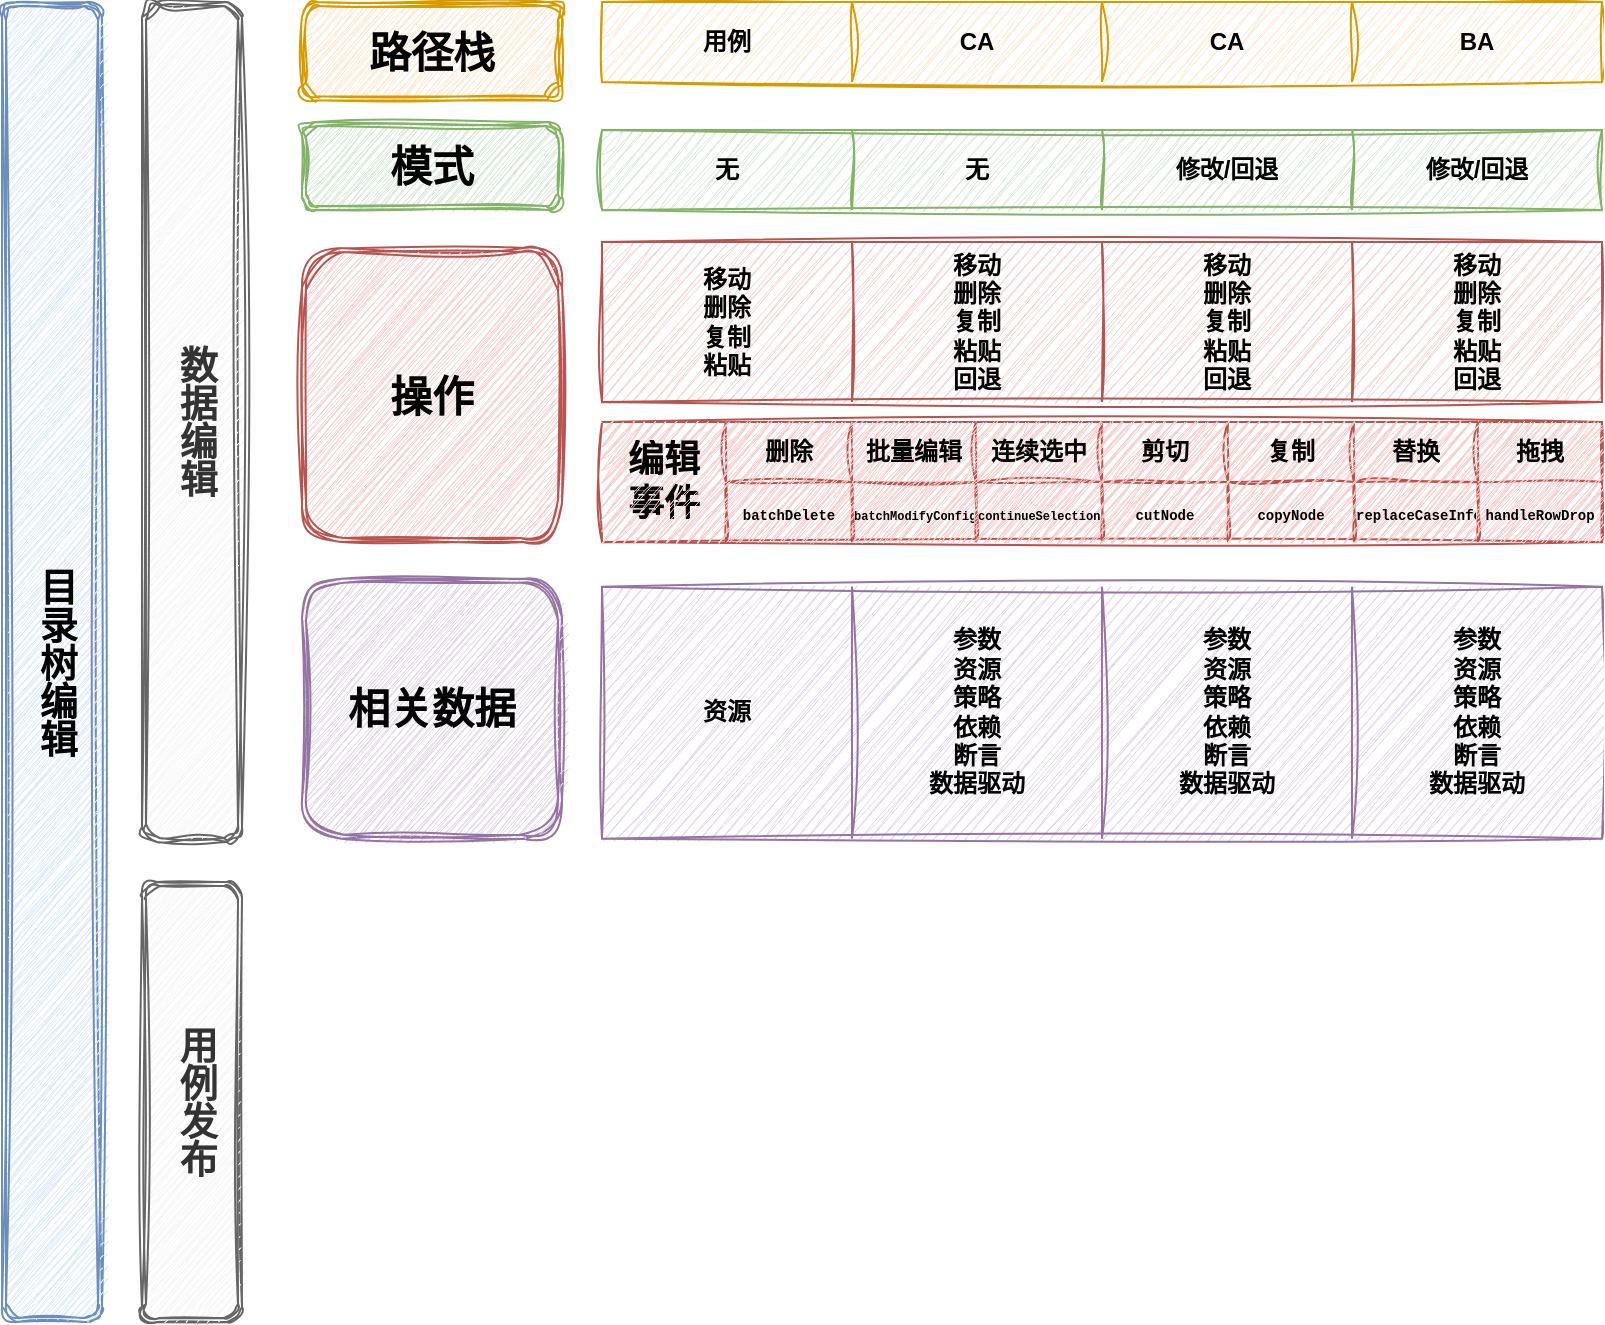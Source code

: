 <mxfile version="24.7.12">
  <diagram name="第 1 页" id="2jIvbOTID2RGHfevsf0Z">
    <mxGraphModel dx="1194" dy="716" grid="1" gridSize="10" guides="1" tooltips="1" connect="1" arrows="1" fold="1" page="1" pageScale="1" pageWidth="1169" pageHeight="1654" math="0" shadow="0">
      <root>
        <mxCell id="0" />
        <mxCell id="1" parent="0" />
        <mxCell id="aJzNuYuJcPRWzjmUSJ6a-50" value="&lt;div style=&quot;&quot;&gt;&lt;span style=&quot;font-family: Verdana; background-color: initial;&quot;&gt;&lt;font style=&quot;font-size: 19px;&quot;&gt;&lt;b&gt;目录树编辑&lt;/b&gt;&lt;/font&gt;&lt;/span&gt;&lt;br&gt;&lt;/div&gt;" style="shape=ext;double=1;rounded=1;whiteSpace=wrap;html=1;align=center;verticalAlign=middle;fontFamily=Helvetica;fontSize=12;sketch=1;curveFitting=1;jiggle=2;fillColor=#dae8fc;strokeColor=#6c8ebf;horizontal=1;textDirection=vertical-lr;" parent="1" vertex="1">
          <mxGeometry x="140" y="130" width="50" height="660" as="geometry" />
        </mxCell>
        <mxCell id="kaHUVRl_LLqGkyTW9aTp-2" value="&lt;font face=&quot;Verdana&quot;&gt;&lt;span style=&quot;font-size: 19px;&quot;&gt;&lt;b&gt;数据编辑&lt;/b&gt;&lt;/span&gt;&lt;/font&gt;" style="shape=ext;double=1;rounded=1;whiteSpace=wrap;html=1;align=center;verticalAlign=middle;fontFamily=Helvetica;fontSize=12;sketch=1;curveFitting=1;jiggle=2;fillColor=#f5f5f5;strokeColor=#666666;horizontal=1;textDirection=vertical-lr;fontColor=#333333;" vertex="1" parent="1">
          <mxGeometry x="210" y="130" width="50" height="420" as="geometry" />
        </mxCell>
        <mxCell id="kaHUVRl_LLqGkyTW9aTp-3" value="&lt;font face=&quot;Verdana&quot;&gt;&lt;span style=&quot;font-size: 19px;&quot;&gt;&lt;b&gt;用例发布&lt;/b&gt;&lt;/span&gt;&lt;/font&gt;" style="shape=ext;double=1;rounded=1;whiteSpace=wrap;html=1;align=center;verticalAlign=middle;fontFamily=Helvetica;fontSize=12;sketch=1;curveFitting=1;jiggle=2;fillColor=#f5f5f5;strokeColor=#666666;horizontal=1;textDirection=vertical-lr;fontColor=#333333;" vertex="1" parent="1">
          <mxGeometry x="210" y="570" width="50" height="220" as="geometry" />
        </mxCell>
        <mxCell id="aJzNuYuJcPRWzjmUSJ6a-13" value="" style="shape=table;startSize=0;container=1;collapsible=0;childLayout=tableLayout;fillColor=#ffe6cc;strokeColor=#d79b00;sketch=1;curveFitting=1;jiggle=2;fontStyle=1" parent="1" vertex="1">
          <mxGeometry x="440" y="130" width="500" height="40" as="geometry" />
        </mxCell>
        <mxCell id="aJzNuYuJcPRWzjmUSJ6a-14" value="" style="shape=tableRow;horizontal=0;startSize=0;swimlaneHead=0;swimlaneBody=0;strokeColor=inherit;top=0;left=0;bottom=0;right=0;collapsible=0;dropTarget=0;fillColor=none;points=[[0,0.5],[1,0.5]];portConstraint=eastwest;fontStyle=1" parent="aJzNuYuJcPRWzjmUSJ6a-13" vertex="1">
          <mxGeometry width="500" height="40" as="geometry" />
        </mxCell>
        <mxCell id="aJzNuYuJcPRWzjmUSJ6a-15" value="用例" style="shape=partialRectangle;html=1;whiteSpace=wrap;connectable=0;strokeColor=inherit;overflow=hidden;fillColor=none;top=0;left=0;bottom=0;right=0;pointerEvents=1;fontStyle=1" parent="aJzNuYuJcPRWzjmUSJ6a-14" vertex="1">
          <mxGeometry width="125" height="40" as="geometry">
            <mxRectangle width="125" height="40" as="alternateBounds" />
          </mxGeometry>
        </mxCell>
        <mxCell id="aJzNuYuJcPRWzjmUSJ6a-16" value="CA" style="shape=partialRectangle;html=1;whiteSpace=wrap;connectable=0;strokeColor=inherit;overflow=hidden;fillColor=none;top=0;left=0;bottom=0;right=0;pointerEvents=1;fontStyle=1" parent="aJzNuYuJcPRWzjmUSJ6a-14" vertex="1">
          <mxGeometry x="125" width="125" height="40" as="geometry">
            <mxRectangle width="125" height="40" as="alternateBounds" />
          </mxGeometry>
        </mxCell>
        <mxCell id="aJzNuYuJcPRWzjmUSJ6a-17" value="CA" style="shape=partialRectangle;html=1;whiteSpace=wrap;connectable=0;strokeColor=inherit;overflow=hidden;fillColor=none;top=0;left=0;bottom=0;right=0;pointerEvents=1;fontStyle=1" parent="aJzNuYuJcPRWzjmUSJ6a-14" vertex="1">
          <mxGeometry x="250" width="125" height="40" as="geometry">
            <mxRectangle width="125" height="40" as="alternateBounds" />
          </mxGeometry>
        </mxCell>
        <mxCell id="aJzNuYuJcPRWzjmUSJ6a-18" value="BA" style="shape=partialRectangle;html=1;whiteSpace=wrap;connectable=0;strokeColor=inherit;overflow=hidden;fillColor=none;top=0;left=0;bottom=0;right=0;pointerEvents=1;fontStyle=1" parent="aJzNuYuJcPRWzjmUSJ6a-14" vertex="1">
          <mxGeometry x="375" width="125" height="40" as="geometry">
            <mxRectangle width="125" height="40" as="alternateBounds" />
          </mxGeometry>
        </mxCell>
        <mxCell id="aJzNuYuJcPRWzjmUSJ6a-25" value="" style="shape=table;startSize=0;container=1;collapsible=0;childLayout=tableLayout;fillColor=#f8cecc;strokeColor=#b85450;sketch=1;curveFitting=1;jiggle=2;fontStyle=1" parent="1" vertex="1">
          <mxGeometry x="440" y="250" width="500" height="80" as="geometry" />
        </mxCell>
        <mxCell id="aJzNuYuJcPRWzjmUSJ6a-26" value="" style="shape=tableRow;horizontal=0;startSize=0;swimlaneHead=0;swimlaneBody=0;strokeColor=inherit;top=0;left=0;bottom=0;right=0;collapsible=0;dropTarget=0;fillColor=none;points=[[0,0.5],[1,0.5]];portConstraint=eastwest;fontStyle=1" parent="aJzNuYuJcPRWzjmUSJ6a-25" vertex="1">
          <mxGeometry width="500" height="80" as="geometry" />
        </mxCell>
        <mxCell id="aJzNuYuJcPRWzjmUSJ6a-27" value="移动&lt;div&gt;删除&lt;/div&gt;&lt;div&gt;复制&lt;/div&gt;&lt;div&gt;粘贴&lt;/div&gt;" style="shape=partialRectangle;html=1;whiteSpace=wrap;connectable=0;strokeColor=inherit;overflow=hidden;fillColor=none;top=0;left=0;bottom=0;right=0;pointerEvents=1;fontStyle=1" parent="aJzNuYuJcPRWzjmUSJ6a-26" vertex="1">
          <mxGeometry width="125" height="80" as="geometry">
            <mxRectangle width="125" height="80" as="alternateBounds" />
          </mxGeometry>
        </mxCell>
        <mxCell id="aJzNuYuJcPRWzjmUSJ6a-28" value="移动&lt;div&gt;删除&lt;/div&gt;&lt;div&gt;复制&lt;/div&gt;&lt;div&gt;粘贴&lt;/div&gt;&lt;div&gt;回退&lt;/div&gt;" style="shape=partialRectangle;html=1;whiteSpace=wrap;connectable=0;strokeColor=inherit;overflow=hidden;fillColor=none;top=0;left=0;bottom=0;right=0;pointerEvents=1;fontStyle=1" parent="aJzNuYuJcPRWzjmUSJ6a-26" vertex="1">
          <mxGeometry x="125" width="125" height="80" as="geometry">
            <mxRectangle width="125" height="80" as="alternateBounds" />
          </mxGeometry>
        </mxCell>
        <mxCell id="aJzNuYuJcPRWzjmUSJ6a-29" value="移动&lt;div&gt;删除&lt;/div&gt;&lt;div&gt;复制&lt;/div&gt;&lt;div&gt;粘贴&lt;/div&gt;&lt;div&gt;回退&lt;/div&gt;" style="shape=partialRectangle;html=1;whiteSpace=wrap;connectable=0;strokeColor=inherit;overflow=hidden;fillColor=none;top=0;left=0;bottom=0;right=0;pointerEvents=1;fontStyle=1" parent="aJzNuYuJcPRWzjmUSJ6a-26" vertex="1">
          <mxGeometry x="250" width="125" height="80" as="geometry">
            <mxRectangle width="125" height="80" as="alternateBounds" />
          </mxGeometry>
        </mxCell>
        <mxCell id="aJzNuYuJcPRWzjmUSJ6a-30" value="移动&lt;div&gt;删除&lt;/div&gt;&lt;div&gt;复制&lt;/div&gt;&lt;div&gt;粘贴&lt;/div&gt;&lt;div&gt;回退&lt;/div&gt;" style="shape=partialRectangle;html=1;whiteSpace=wrap;connectable=0;strokeColor=inherit;overflow=hidden;fillColor=none;top=0;left=0;bottom=0;right=0;pointerEvents=1;fontStyle=1" parent="aJzNuYuJcPRWzjmUSJ6a-26" vertex="1">
          <mxGeometry x="375" width="125" height="80" as="geometry">
            <mxRectangle width="125" height="80" as="alternateBounds" />
          </mxGeometry>
        </mxCell>
        <mxCell id="aJzNuYuJcPRWzjmUSJ6a-31" value="" style="shape=table;startSize=0;container=1;collapsible=0;childLayout=tableLayout;fillColor=#d5e8d4;strokeColor=#82b366;sketch=1;curveFitting=1;jiggle=2;fontStyle=1" parent="1" vertex="1">
          <mxGeometry x="440" y="194.0" width="500" height="40" as="geometry" />
        </mxCell>
        <mxCell id="aJzNuYuJcPRWzjmUSJ6a-32" value="" style="shape=tableRow;horizontal=0;startSize=0;swimlaneHead=0;swimlaneBody=0;strokeColor=inherit;top=0;left=0;bottom=0;right=0;collapsible=0;dropTarget=0;fillColor=none;points=[[0,0.5],[1,0.5]];portConstraint=eastwest;fontStyle=1" parent="aJzNuYuJcPRWzjmUSJ6a-31" vertex="1">
          <mxGeometry width="500" height="40" as="geometry" />
        </mxCell>
        <mxCell id="aJzNuYuJcPRWzjmUSJ6a-33" value="无" style="shape=partialRectangle;html=1;whiteSpace=wrap;connectable=0;strokeColor=inherit;overflow=hidden;fillColor=none;top=0;left=0;bottom=0;right=0;pointerEvents=1;fontStyle=1" parent="aJzNuYuJcPRWzjmUSJ6a-32" vertex="1">
          <mxGeometry width="125" height="40" as="geometry">
            <mxRectangle width="125" height="40" as="alternateBounds" />
          </mxGeometry>
        </mxCell>
        <mxCell id="aJzNuYuJcPRWzjmUSJ6a-34" value="无" style="shape=partialRectangle;html=1;whiteSpace=wrap;connectable=0;strokeColor=inherit;overflow=hidden;fillColor=none;top=0;left=0;bottom=0;right=0;pointerEvents=1;fontStyle=1" parent="aJzNuYuJcPRWzjmUSJ6a-32" vertex="1">
          <mxGeometry x="125" width="125" height="40" as="geometry">
            <mxRectangle width="125" height="40" as="alternateBounds" />
          </mxGeometry>
        </mxCell>
        <mxCell id="aJzNuYuJcPRWzjmUSJ6a-35" value="修改/回退" style="shape=partialRectangle;html=1;whiteSpace=wrap;connectable=0;strokeColor=inherit;overflow=hidden;fillColor=none;top=0;left=0;bottom=0;right=0;pointerEvents=1;fontStyle=1" parent="aJzNuYuJcPRWzjmUSJ6a-32" vertex="1">
          <mxGeometry x="250" width="125" height="40" as="geometry">
            <mxRectangle width="125" height="40" as="alternateBounds" />
          </mxGeometry>
        </mxCell>
        <mxCell id="aJzNuYuJcPRWzjmUSJ6a-36" value="修改/回退" style="shape=partialRectangle;html=1;whiteSpace=wrap;connectable=0;strokeColor=inherit;overflow=hidden;fillColor=none;top=0;left=0;bottom=0;right=0;pointerEvents=1;fontStyle=1" parent="aJzNuYuJcPRWzjmUSJ6a-32" vertex="1">
          <mxGeometry x="375" width="125" height="40" as="geometry">
            <mxRectangle width="125" height="40" as="alternateBounds" />
          </mxGeometry>
        </mxCell>
        <mxCell id="aJzNuYuJcPRWzjmUSJ6a-39" value="" style="shape=table;startSize=0;container=1;collapsible=0;childLayout=tableLayout;fillColor=#e1d5e7;strokeColor=#9673a6;sketch=1;curveFitting=1;jiggle=2;fontStyle=1" parent="1" vertex="1">
          <mxGeometry x="440" y="422.34" width="500" height="126" as="geometry" />
        </mxCell>
        <mxCell id="aJzNuYuJcPRWzjmUSJ6a-40" value="" style="shape=tableRow;horizontal=0;startSize=0;swimlaneHead=0;swimlaneBody=0;strokeColor=inherit;top=0;left=0;bottom=0;right=0;collapsible=0;dropTarget=0;fillColor=none;points=[[0,0.5],[1,0.5]];portConstraint=eastwest;fontStyle=1" parent="aJzNuYuJcPRWzjmUSJ6a-39" vertex="1">
          <mxGeometry width="500" height="126" as="geometry" />
        </mxCell>
        <mxCell id="aJzNuYuJcPRWzjmUSJ6a-41" value="资源" style="shape=partialRectangle;html=1;whiteSpace=wrap;connectable=0;strokeColor=inherit;overflow=hidden;fillColor=none;top=0;left=0;bottom=0;right=0;pointerEvents=1;fontStyle=1" parent="aJzNuYuJcPRWzjmUSJ6a-40" vertex="1">
          <mxGeometry width="125" height="126" as="geometry">
            <mxRectangle width="125" height="126" as="alternateBounds" />
          </mxGeometry>
        </mxCell>
        <mxCell id="aJzNuYuJcPRWzjmUSJ6a-42" value="&lt;div&gt;参数&lt;/div&gt;资源&lt;div&gt;策略&lt;/div&gt;&lt;div&gt;依赖&lt;/div&gt;&lt;div&gt;断言&lt;/div&gt;&lt;div&gt;数据驱动&lt;/div&gt;" style="shape=partialRectangle;html=1;whiteSpace=wrap;connectable=0;strokeColor=inherit;overflow=hidden;fillColor=none;top=0;left=0;bottom=0;right=0;pointerEvents=1;fontStyle=1" parent="aJzNuYuJcPRWzjmUSJ6a-40" vertex="1">
          <mxGeometry x="125" width="125" height="126" as="geometry">
            <mxRectangle width="125" height="126" as="alternateBounds" />
          </mxGeometry>
        </mxCell>
        <mxCell id="aJzNuYuJcPRWzjmUSJ6a-43" value="&lt;div&gt;参数&lt;/div&gt;资源&lt;div&gt;策略&lt;/div&gt;&lt;div&gt;依赖&lt;/div&gt;&lt;div&gt;断言&lt;/div&gt;&lt;div&gt;数据驱动&lt;/div&gt;" style="shape=partialRectangle;html=1;whiteSpace=wrap;connectable=0;strokeColor=inherit;overflow=hidden;fillColor=none;top=0;left=0;bottom=0;right=0;pointerEvents=1;fontStyle=1" parent="aJzNuYuJcPRWzjmUSJ6a-40" vertex="1">
          <mxGeometry x="250" width="125" height="126" as="geometry">
            <mxRectangle width="125" height="126" as="alternateBounds" />
          </mxGeometry>
        </mxCell>
        <mxCell id="aJzNuYuJcPRWzjmUSJ6a-44" value="&lt;div&gt;参数&lt;/div&gt;资源&lt;div&gt;策略&lt;/div&gt;&lt;div&gt;依赖&lt;/div&gt;&lt;div&gt;断言&lt;/div&gt;&lt;div&gt;数据驱动&lt;/div&gt;" style="shape=partialRectangle;html=1;whiteSpace=wrap;connectable=0;strokeColor=inherit;overflow=hidden;fillColor=none;top=0;left=0;bottom=0;right=0;pointerEvents=1;fontStyle=1" parent="aJzNuYuJcPRWzjmUSJ6a-40" vertex="1">
          <mxGeometry x="375" width="125" height="126" as="geometry">
            <mxRectangle width="125" height="126" as="alternateBounds" />
          </mxGeometry>
        </mxCell>
        <mxCell id="aJzNuYuJcPRWzjmUSJ6a-46" value="&lt;span style=&quot;font-size: 21px; font-weight: 700; text-wrap: nowrap;&quot;&gt;路径栈&lt;/span&gt;" style="shape=ext;double=1;rounded=1;whiteSpace=wrap;html=1;strokeColor=#d79b00;align=center;verticalAlign=middle;fontFamily=Helvetica;fontSize=12;fontColor=default;fillColor=#ffe6cc;sketch=1;curveFitting=1;jiggle=2;" parent="1" vertex="1">
          <mxGeometry x="290" y="130.0" width="130" height="49.16" as="geometry" />
        </mxCell>
        <mxCell id="aJzNuYuJcPRWzjmUSJ6a-47" value="&lt;span style=&quot;font-size: 21px; text-wrap: nowrap;&quot;&gt;&lt;b&gt;操作&lt;/b&gt;&lt;/span&gt;" style="shape=ext;double=1;rounded=1;whiteSpace=wrap;html=1;strokeColor=#b85450;align=center;verticalAlign=middle;fontFamily=Helvetica;fontSize=12;fillColor=#f8cecc;sketch=1;curveFitting=1;jiggle=2;" parent="1" vertex="1">
          <mxGeometry x="290" y="253" width="130" height="147" as="geometry" />
        </mxCell>
        <mxCell id="aJzNuYuJcPRWzjmUSJ6a-48" value="&lt;span style=&quot;font-size: 21px; font-weight: 700; text-wrap: nowrap;&quot;&gt;模式&lt;/span&gt;" style="shape=ext;double=1;rounded=1;whiteSpace=wrap;html=1;strokeColor=#82b366;align=center;verticalAlign=middle;fontFamily=Helvetica;fontSize=12;fillColor=#d5e8d4;sketch=1;curveFitting=1;jiggle=2;" parent="1" vertex="1">
          <mxGeometry x="290" y="190.0" width="130" height="44" as="geometry" />
        </mxCell>
        <mxCell id="aJzNuYuJcPRWzjmUSJ6a-49" value="&lt;span style=&quot;font-size: 21px; font-weight: 700; text-wrap: nowrap;&quot;&gt;相关数据&lt;/span&gt;" style="shape=ext;double=1;rounded=1;whiteSpace=wrap;html=1;strokeColor=#9673a6;align=center;verticalAlign=middle;fontFamily=Helvetica;fontSize=12;fillColor=#e1d5e7;sketch=1;curveFitting=1;jiggle=2;" parent="1" vertex="1">
          <mxGeometry x="290" y="418.34" width="130" height="130" as="geometry" />
        </mxCell>
        <mxCell id="kaHUVRl_LLqGkyTW9aTp-51" value="" style="shape=table;startSize=0;container=1;collapsible=0;childLayout=tableLayout;sketch=1;curveFitting=1;jiggle=2;fillColor=#f8cecc;strokeColor=#b85450;" vertex="1" parent="1">
          <mxGeometry x="440" y="340" width="500" height="60" as="geometry" />
        </mxCell>
        <mxCell id="kaHUVRl_LLqGkyTW9aTp-52" value="" style="shape=tableRow;horizontal=0;startSize=0;swimlaneHead=0;swimlaneBody=0;strokeColor=#b85450;top=0;left=0;bottom=0;right=0;collapsible=0;dropTarget=0;fillColor=#f8cecc;points=[[0,0.5],[1,0.5]];portConstraint=eastwest;sketch=1;curveFitting=1;jiggle=2;" vertex="1" parent="kaHUVRl_LLqGkyTW9aTp-51">
          <mxGeometry width="500" height="30" as="geometry" />
        </mxCell>
        <mxCell id="kaHUVRl_LLqGkyTW9aTp-53" value="&lt;font style=&quot;font-size: 18px;&quot;&gt;&lt;b&gt;编辑&lt;/b&gt;&lt;/font&gt;&lt;div style=&quot;font-size: 18px;&quot;&gt;&lt;font style=&quot;font-size: 18px;&quot;&gt;&lt;b&gt;事件&lt;/b&gt;&lt;/font&gt;&lt;/div&gt;" style="shape=partialRectangle;html=1;whiteSpace=wrap;connectable=0;strokeColor=#b85450;overflow=hidden;fillColor=#f8cecc;top=0;left=0;bottom=0;right=0;pointerEvents=1;sketch=1;curveFitting=1;jiggle=2;rowspan=2;colspan=1;" vertex="1" parent="kaHUVRl_LLqGkyTW9aTp-52">
          <mxGeometry width="62" height="60" as="geometry">
            <mxRectangle width="62" height="30" as="alternateBounds" />
          </mxGeometry>
        </mxCell>
        <mxCell id="kaHUVRl_LLqGkyTW9aTp-54" value="&lt;b&gt;删除&lt;/b&gt;" style="shape=partialRectangle;html=1;whiteSpace=wrap;connectable=0;strokeColor=#b85450;overflow=hidden;fillColor=#f8cecc;top=0;left=0;bottom=0;right=0;pointerEvents=1;sketch=1;curveFitting=1;jiggle=2;" vertex="1" parent="kaHUVRl_LLqGkyTW9aTp-52">
          <mxGeometry x="62" width="63" height="30" as="geometry">
            <mxRectangle width="63" height="30" as="alternateBounds" />
          </mxGeometry>
        </mxCell>
        <mxCell id="kaHUVRl_LLqGkyTW9aTp-55" value="&lt;b&gt;批量编辑&lt;/b&gt;" style="shape=partialRectangle;html=1;whiteSpace=wrap;connectable=0;strokeColor=#b85450;overflow=hidden;fillColor=#f8cecc;top=0;left=0;bottom=0;right=0;pointerEvents=1;sketch=1;curveFitting=1;jiggle=2;" vertex="1" parent="kaHUVRl_LLqGkyTW9aTp-52">
          <mxGeometry x="125" width="62" height="30" as="geometry">
            <mxRectangle width="62" height="30" as="alternateBounds" />
          </mxGeometry>
        </mxCell>
        <mxCell id="kaHUVRl_LLqGkyTW9aTp-56" value="&lt;span style=&quot;font-weight: 700;&quot;&gt;连续选中&lt;/span&gt;" style="shape=partialRectangle;html=1;whiteSpace=wrap;connectable=0;strokeColor=#b85450;overflow=hidden;fillColor=#f8cecc;top=0;left=0;bottom=0;right=0;pointerEvents=1;sketch=1;curveFitting=1;jiggle=2;" vertex="1" parent="kaHUVRl_LLqGkyTW9aTp-52">
          <mxGeometry x="187" width="63" height="30" as="geometry">
            <mxRectangle width="63" height="30" as="alternateBounds" />
          </mxGeometry>
        </mxCell>
        <mxCell id="kaHUVRl_LLqGkyTW9aTp-57" value="&lt;span style=&quot;font-weight: 700;&quot;&gt;剪切&lt;/span&gt;" style="shape=partialRectangle;html=1;whiteSpace=wrap;connectable=0;strokeColor=#b85450;overflow=hidden;fillColor=#f8cecc;top=0;left=0;bottom=0;right=0;pointerEvents=1;sketch=1;curveFitting=1;jiggle=2;" vertex="1" parent="kaHUVRl_LLqGkyTW9aTp-52">
          <mxGeometry x="250" width="63" height="30" as="geometry">
            <mxRectangle width="63" height="30" as="alternateBounds" />
          </mxGeometry>
        </mxCell>
        <mxCell id="kaHUVRl_LLqGkyTW9aTp-58" value="&lt;span style=&quot;font-weight: 700;&quot;&gt;复制&lt;/span&gt;" style="shape=partialRectangle;html=1;whiteSpace=wrap;connectable=0;strokeColor=#b85450;overflow=hidden;fillColor=#f8cecc;top=0;left=0;bottom=0;right=0;pointerEvents=1;sketch=1;curveFitting=1;jiggle=2;" vertex="1" parent="kaHUVRl_LLqGkyTW9aTp-52">
          <mxGeometry x="313" width="63" height="30" as="geometry">
            <mxRectangle width="63" height="30" as="alternateBounds" />
          </mxGeometry>
        </mxCell>
        <mxCell id="kaHUVRl_LLqGkyTW9aTp-59" value="&lt;span style=&quot;font-weight: 700;&quot;&gt;替换&lt;/span&gt;" style="shape=partialRectangle;html=1;whiteSpace=wrap;connectable=0;strokeColor=#b85450;overflow=hidden;fillColor=#f8cecc;top=0;left=0;bottom=0;right=0;pointerEvents=1;sketch=1;curveFitting=1;jiggle=2;" vertex="1" parent="kaHUVRl_LLqGkyTW9aTp-52">
          <mxGeometry x="376" width="62" height="30" as="geometry">
            <mxRectangle width="62" height="30" as="alternateBounds" />
          </mxGeometry>
        </mxCell>
        <mxCell id="kaHUVRl_LLqGkyTW9aTp-84" value="&lt;span style=&quot;font-weight: 700;&quot;&gt;拖拽&lt;/span&gt;" style="shape=partialRectangle;html=1;whiteSpace=wrap;connectable=0;strokeColor=#b85450;overflow=hidden;fillColor=#f8cecc;top=0;left=0;bottom=0;right=0;pointerEvents=1;sketch=1;curveFitting=1;jiggle=2;" vertex="1" parent="kaHUVRl_LLqGkyTW9aTp-52">
          <mxGeometry x="438" width="62" height="30" as="geometry">
            <mxRectangle width="62" height="30" as="alternateBounds" />
          </mxGeometry>
        </mxCell>
        <mxCell id="kaHUVRl_LLqGkyTW9aTp-60" value="" style="shape=tableRow;horizontal=0;startSize=0;swimlaneHead=0;swimlaneBody=0;strokeColor=#b85450;top=0;left=0;bottom=0;right=0;collapsible=0;dropTarget=0;fillColor=#f8cecc;points=[[0,0.5],[1,0.5]];portConstraint=eastwest;sketch=1;curveFitting=1;jiggle=2;" vertex="1" parent="kaHUVRl_LLqGkyTW9aTp-51">
          <mxGeometry y="30" width="500" height="30" as="geometry" />
        </mxCell>
        <mxCell id="kaHUVRl_LLqGkyTW9aTp-61" value="" style="shape=partialRectangle;html=1;whiteSpace=wrap;connectable=0;strokeColor=#b85450;overflow=hidden;fillColor=#f8cecc;top=0;left=0;bottom=0;right=0;pointerEvents=1;sketch=1;curveFitting=1;jiggle=2;" vertex="1" visible="0" parent="kaHUVRl_LLqGkyTW9aTp-60">
          <mxGeometry width="62" height="30" as="geometry">
            <mxRectangle width="62" height="30" as="alternateBounds" />
          </mxGeometry>
        </mxCell>
        <mxCell id="kaHUVRl_LLqGkyTW9aTp-62" value="&lt;span style=&quot;font-family: Consolas, &amp;quot;Courier New&amp;quot;, monospace; font-size: 7px; font-weight: 700; white-space: pre;&quot;&gt;batchDelete&lt;/span&gt;" style="shape=partialRectangle;html=1;whiteSpace=wrap;connectable=0;strokeColor=#b85450;overflow=hidden;fillColor=#f8cecc;top=0;left=0;bottom=0;right=0;pointerEvents=1;sketch=1;curveFitting=1;jiggle=2;" vertex="1" parent="kaHUVRl_LLqGkyTW9aTp-60">
          <mxGeometry x="62" width="63" height="30" as="geometry">
            <mxRectangle width="63" height="30" as="alternateBounds" />
          </mxGeometry>
        </mxCell>
        <mxCell id="kaHUVRl_LLqGkyTW9aTp-63" value="&lt;b style=&quot;font-family: Consolas, &amp;quot;Courier New&amp;quot;, monospace; white-space: pre;&quot;&gt;&lt;font style=&quot;font-size: 6px;&quot;&gt;batchModifyConfig&lt;/font&gt;&lt;/b&gt;" style="shape=partialRectangle;html=1;whiteSpace=wrap;connectable=0;strokeColor=#b85450;overflow=hidden;fillColor=#f8cecc;top=0;left=0;bottom=0;right=0;pointerEvents=1;sketch=1;curveFitting=1;jiggle=2;" vertex="1" parent="kaHUVRl_LLqGkyTW9aTp-60">
          <mxGeometry x="125" width="62" height="30" as="geometry">
            <mxRectangle width="62" height="30" as="alternateBounds" />
          </mxGeometry>
        </mxCell>
        <mxCell id="kaHUVRl_LLqGkyTW9aTp-64" value="&lt;span style=&quot;font-family: Consolas, &amp;quot;Courier New&amp;quot;, monospace; font-size: 6px; font-weight: 700; white-space: pre;&quot;&gt;continueSelection&lt;/span&gt;" style="shape=partialRectangle;html=1;whiteSpace=wrap;connectable=0;strokeColor=#b85450;overflow=hidden;fillColor=#f8cecc;top=0;left=0;bottom=0;right=0;pointerEvents=1;sketch=1;curveFitting=1;jiggle=2;" vertex="1" parent="kaHUVRl_LLqGkyTW9aTp-60">
          <mxGeometry x="187" width="63" height="30" as="geometry">
            <mxRectangle width="63" height="30" as="alternateBounds" />
          </mxGeometry>
        </mxCell>
        <mxCell id="kaHUVRl_LLqGkyTW9aTp-65" value="&lt;span style=&quot;font-family: Consolas, &amp;quot;Courier New&amp;quot;, monospace; font-size: 7px; font-weight: 700; white-space: pre;&quot;&gt;cutNode&lt;/span&gt;" style="shape=partialRectangle;html=1;whiteSpace=wrap;connectable=0;strokeColor=#b85450;overflow=hidden;fillColor=#f8cecc;top=0;left=0;bottom=0;right=0;pointerEvents=1;sketch=1;curveFitting=1;jiggle=2;" vertex="1" parent="kaHUVRl_LLqGkyTW9aTp-60">
          <mxGeometry x="250" width="63" height="30" as="geometry">
            <mxRectangle width="63" height="30" as="alternateBounds" />
          </mxGeometry>
        </mxCell>
        <mxCell id="kaHUVRl_LLqGkyTW9aTp-66" value="&lt;span style=&quot;font-family: Consolas, &amp;quot;Courier New&amp;quot;, monospace; font-size: 7px; font-weight: 700; white-space: pre;&quot;&gt;copyNode&lt;/span&gt;" style="shape=partialRectangle;html=1;whiteSpace=wrap;connectable=0;strokeColor=#b85450;overflow=hidden;fillColor=#f8cecc;top=0;left=0;bottom=0;right=0;pointerEvents=1;sketch=1;curveFitting=1;jiggle=2;" vertex="1" parent="kaHUVRl_LLqGkyTW9aTp-60">
          <mxGeometry x="313" width="63" height="30" as="geometry">
            <mxRectangle width="63" height="30" as="alternateBounds" />
          </mxGeometry>
        </mxCell>
        <mxCell id="kaHUVRl_LLqGkyTW9aTp-67" value="&lt;span style=&quot;font-family: Consolas, &amp;quot;Courier New&amp;quot;, monospace; font-size: 7px; font-weight: 700; white-space: pre;&quot;&gt;replaceCaseInfo&lt;/span&gt;" style="shape=partialRectangle;html=1;whiteSpace=wrap;connectable=0;strokeColor=#b85450;overflow=hidden;fillColor=#f8cecc;top=0;left=0;bottom=0;right=0;pointerEvents=1;sketch=1;curveFitting=1;jiggle=2;" vertex="1" parent="kaHUVRl_LLqGkyTW9aTp-60">
          <mxGeometry x="376" width="62" height="30" as="geometry">
            <mxRectangle width="62" height="30" as="alternateBounds" />
          </mxGeometry>
        </mxCell>
        <mxCell id="kaHUVRl_LLqGkyTW9aTp-85" value="&lt;span style=&quot;font-family: Consolas, &amp;quot;Courier New&amp;quot;, monospace; font-size: 7px; font-weight: 700; white-space: pre;&quot;&gt;handleRowDrop&lt;/span&gt;" style="shape=partialRectangle;html=1;whiteSpace=wrap;connectable=0;strokeColor=#b85450;overflow=hidden;fillColor=#f8cecc;top=0;left=0;bottom=0;right=0;pointerEvents=1;sketch=1;curveFitting=1;jiggle=2;" vertex="1" parent="kaHUVRl_LLqGkyTW9aTp-60">
          <mxGeometry x="438" width="62" height="30" as="geometry">
            <mxRectangle width="62" height="30" as="alternateBounds" />
          </mxGeometry>
        </mxCell>
      </root>
    </mxGraphModel>
  </diagram>
</mxfile>
